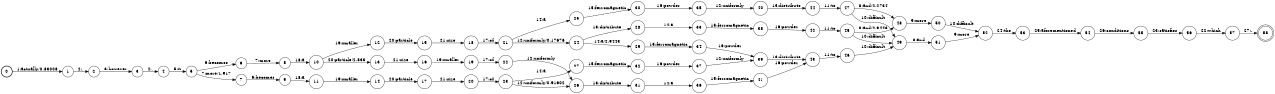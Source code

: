 digraph FST {
rankdir = LR;
size = "8.5,11";
label = "";
center = 1;
orientation = Portrait;
ranksep = "0.4";
nodesep = "0.25";
0 [label = "0", shape = circle, style = bold, fontsize = 14]
	0 -> 1 [label = "1:actually/0.83008", fontsize = 14];
1 [label = "1", shape = circle, style = solid, fontsize = 14]
	1 -> 2 [label = "2:,", fontsize = 14];
2 [label = "2", shape = circle, style = solid, fontsize = 14]
	2 -> 3 [label = "3:however", fontsize = 14];
3 [label = "3", shape = circle, style = solid, fontsize = 14]
	3 -> 4 [label = "4:,", fontsize = 14];
4 [label = "4", shape = circle, style = solid, fontsize = 14]
	4 -> 5 [label = "5:it", fontsize = 14];
5 [label = "5", shape = circle, style = solid, fontsize = 14]
	5 -> 6 [label = "6:becomes", fontsize = 14];
	5 -> 7 [label = "7:more/1.917", fontsize = 14];
6 [label = "6", shape = circle, style = solid, fontsize = 14]
	6 -> 8 [label = "7:more", fontsize = 14];
7 [label = "7", shape = circle, style = solid, fontsize = 14]
	7 -> 9 [label = "6:becomes", fontsize = 14];
8 [label = "8", shape = circle, style = solid, fontsize = 14]
	8 -> 10 [label = "18:a", fontsize = 14];
9 [label = "9", shape = circle, style = solid, fontsize = 14]
	9 -> 11 [label = "18:a", fontsize = 14];
10 [label = "10", shape = circle, style = solid, fontsize = 14]
	10 -> 12 [label = "19:smaller", fontsize = 14];
	10 -> 13 [label = "20:particle/2.833", fontsize = 14];
11 [label = "11", shape = circle, style = solid, fontsize = 14]
	11 -> 14 [label = "19:smaller", fontsize = 14];
12 [label = "12", shape = circle, style = solid, fontsize = 14]
	12 -> 15 [label = "20:particle", fontsize = 14];
13 [label = "13", shape = circle, style = solid, fontsize = 14]
	13 -> 16 [label = "21:size", fontsize = 14];
14 [label = "14", shape = circle, style = solid, fontsize = 14]
	14 -> 17 [label = "20:particle", fontsize = 14];
15 [label = "15", shape = circle, style = solid, fontsize = 14]
	15 -> 18 [label = "21:size", fontsize = 14];
16 [label = "16", shape = circle, style = solid, fontsize = 14]
	16 -> 19 [label = "19:smaller", fontsize = 14];
17 [label = "17", shape = circle, style = solid, fontsize = 14]
	17 -> 20 [label = "21:size", fontsize = 14];
18 [label = "18", shape = circle, style = solid, fontsize = 14]
	18 -> 21 [label = "17:of", fontsize = 14];
19 [label = "19", shape = circle, style = solid, fontsize = 14]
	19 -> 22 [label = "17:of", fontsize = 14];
20 [label = "20", shape = circle, style = solid, fontsize = 14]
	20 -> 23 [label = "17:of", fontsize = 14];
21 [label = "21", shape = circle, style = solid, fontsize = 14]
	21 -> 24 [label = "12:uniformly/0.17676", fontsize = 14];
	21 -> 25 [label = "14:a", fontsize = 14];
22 [label = "22", shape = circle, style = solid, fontsize = 14]
	22 -> 26 [label = "12:uniformly", fontsize = 14];
23 [label = "23", shape = circle, style = solid, fontsize = 14]
	23 -> 26 [label = "12:uniformly/0.91602", fontsize = 14];
	23 -> 27 [label = "14:a", fontsize = 14];
24 [label = "24", shape = circle, style = solid, fontsize = 14]
	24 -> 28 [label = "13:distribute", fontsize = 14];
	24 -> 29 [label = "14:a/2.9443", fontsize = 14];
25 [label = "25", shape = circle, style = solid, fontsize = 14]
	25 -> 30 [label = "15:ferromagnetic", fontsize = 14];
26 [label = "26", shape = circle, style = solid, fontsize = 14]
	26 -> 31 [label = "13:distribute", fontsize = 14];
27 [label = "27", shape = circle, style = solid, fontsize = 14]
	27 -> 32 [label = "15:ferromagnetic", fontsize = 14];
28 [label = "28", shape = circle, style = solid, fontsize = 14]
	28 -> 33 [label = "14:a", fontsize = 14];
29 [label = "29", shape = circle, style = solid, fontsize = 14]
	29 -> 34 [label = "15:ferromagnetic", fontsize = 14];
30 [label = "30", shape = circle, style = solid, fontsize = 14]
	30 -> 35 [label = "16:powder", fontsize = 14];
31 [label = "31", shape = circle, style = solid, fontsize = 14]
	31 -> 36 [label = "14:a", fontsize = 14];
32 [label = "32", shape = circle, style = solid, fontsize = 14]
	32 -> 37 [label = "16:powder", fontsize = 14];
33 [label = "33", shape = circle, style = solid, fontsize = 14]
	33 -> 38 [label = "15:ferromagnetic", fontsize = 14];
34 [label = "34", shape = circle, style = solid, fontsize = 14]
	34 -> 39 [label = "16:powder", fontsize = 14];
35 [label = "35", shape = circle, style = solid, fontsize = 14]
	35 -> 40 [label = "12:uniformly", fontsize = 14];
36 [label = "36", shape = circle, style = solid, fontsize = 14]
	36 -> 41 [label = "15:ferromagnetic", fontsize = 14];
37 [label = "37", shape = circle, style = solid, fontsize = 14]
	37 -> 39 [label = "12:uniformly", fontsize = 14];
38 [label = "38", shape = circle, style = solid, fontsize = 14]
	38 -> 42 [label = "16:powder", fontsize = 14];
39 [label = "39", shape = circle, style = solid, fontsize = 14]
	39 -> 43 [label = "13:distribute", fontsize = 14];
40 [label = "40", shape = circle, style = solid, fontsize = 14]
	40 -> 44 [label = "13:distribute", fontsize = 14];
41 [label = "41", shape = circle, style = solid, fontsize = 14]
	41 -> 43 [label = "16:powder", fontsize = 14];
42 [label = "42", shape = circle, style = solid, fontsize = 14]
	42 -> 45 [label = "11:to", fontsize = 14];
43 [label = "43", shape = circle, style = solid, fontsize = 14]
	43 -> 46 [label = "11:to", fontsize = 14];
44 [label = "44", shape = circle, style = solid, fontsize = 14]
	44 -> 47 [label = "11:to", fontsize = 14];
45 [label = "45", shape = circle, style = solid, fontsize = 14]
	45 -> 48 [label = "8:and/2.9443", fontsize = 14];
	45 -> 49 [label = "10:difficult", fontsize = 14];
46 [label = "46", shape = circle, style = solid, fontsize = 14]
	46 -> 49 [label = "10:difficult", fontsize = 14];
47 [label = "47", shape = circle, style = solid, fontsize = 14]
	47 -> 48 [label = "8:and/2.2734", fontsize = 14];
	47 -> 49 [label = "10:difficult", fontsize = 14];
48 [label = "48", shape = circle, style = solid, fontsize = 14]
	48 -> 50 [label = "9:more", fontsize = 14];
49 [label = "49", shape = circle, style = solid, fontsize = 14]
	49 -> 51 [label = "8:and", fontsize = 14];
50 [label = "50", shape = circle, style = solid, fontsize = 14]
	50 -> 52 [label = "10:difficult", fontsize = 14];
51 [label = "51", shape = circle, style = solid, fontsize = 14]
	51 -> 52 [label = "9:more", fontsize = 14];
52 [label = "52", shape = circle, style = solid, fontsize = 14]
	52 -> 53 [label = "24:the", fontsize = 14];
53 [label = "53", shape = circle, style = solid, fontsize = 14]
	53 -> 54 [label = "25:aforementioned", fontsize = 14];
54 [label = "54", shape = circle, style = solid, fontsize = 14]
	54 -> 55 [label = "26:conditions", fontsize = 14];
55 [label = "55", shape = circle, style = solid, fontsize = 14]
	55 -> 56 [label = "23:satisfies", fontsize = 14];
56 [label = "56", shape = circle, style = solid, fontsize = 14]
	56 -> 57 [label = "22:which", fontsize = 14];
57 [label = "57", shape = circle, style = solid, fontsize = 14]
	57 -> 58 [label = "27:.", fontsize = 14];
58 [label = "58", shape = doublecircle, style = solid, fontsize = 14]
}
